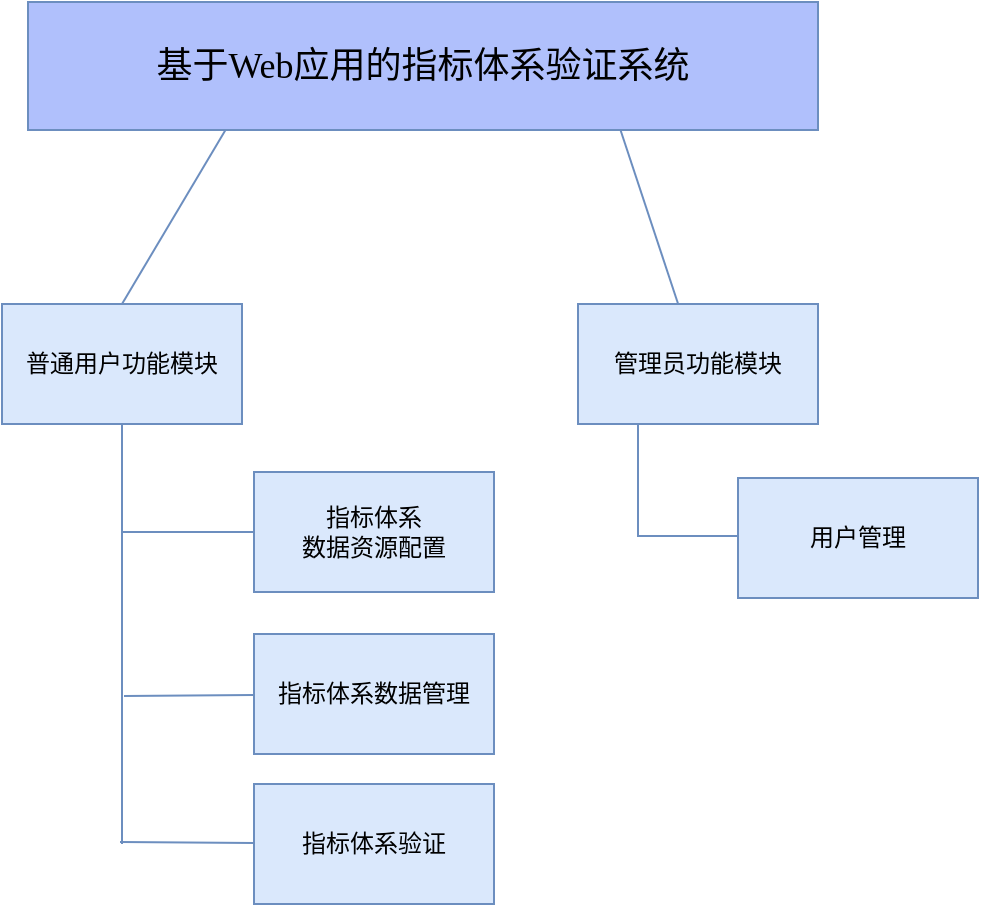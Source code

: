 <mxfile version="21.3.8" type="github" pages="9">
  <diagram name="第 1 页" id="pGJYYXSBSc0tr8EckCE0">
    <mxGraphModel dx="1379" dy="788" grid="0" gridSize="10" guides="1" tooltips="1" connect="1" arrows="1" fold="1" page="0" pageScale="1" pageWidth="827" pageHeight="1169" math="0" shadow="0">
      <root>
        <mxCell id="0" />
        <mxCell id="1" parent="0" />
        <mxCell id="H15m7b_n8Zv7TdoYaU8h-1" value="&lt;p style=&quot;font-size: 18px;&quot; class=&quot;MsoNormal&quot;&gt;&lt;font style=&quot;font-size: 18px;&quot; face=&quot;宋体&quot;&gt;基于&lt;/font&gt;&lt;font style=&quot;font-size: 18px;&quot; face=&quot;宋体&quot;&gt;Web应用的指标体系验证系统&lt;/font&gt;&lt;/p&gt;" style="rounded=0;whiteSpace=wrap;html=1;fillColor=#B0C0FC;strokeColor=#6c8ebf;" parent="1" vertex="1">
          <mxGeometry x="183" y="149" width="395" height="64" as="geometry" />
        </mxCell>
        <mxCell id="H15m7b_n8Zv7TdoYaU8h-2" value="" style="endArrow=none;html=1;rounded=0;entryX=0.25;entryY=1;entryDx=0;entryDy=0;exitX=0.5;exitY=0;exitDx=0;exitDy=0;fillColor=#dae8fc;strokeColor=#6c8ebf;" parent="1" source="H15m7b_n8Zv7TdoYaU8h-3" target="H15m7b_n8Zv7TdoYaU8h-1" edge="1">
          <mxGeometry width="50" height="50" relative="1" as="geometry">
            <mxPoint x="209" y="286" as="sourcePoint" />
            <mxPoint x="438" y="380" as="targetPoint" />
          </mxGeometry>
        </mxCell>
        <mxCell id="H15m7b_n8Zv7TdoYaU8h-3" value="普通用户功能模块" style="rounded=0;whiteSpace=wrap;html=1;fillColor=#dae8fc;strokeColor=#6c8ebf;" parent="1" vertex="1">
          <mxGeometry x="170" y="300" width="120" height="60" as="geometry" />
        </mxCell>
        <mxCell id="H15m7b_n8Zv7TdoYaU8h-5" value="" style="endArrow=none;html=1;rounded=0;exitX=0.75;exitY=1;exitDx=0;exitDy=0;fillColor=#dae8fc;strokeColor=#6c8ebf;" parent="1" source="H15m7b_n8Zv7TdoYaU8h-1" target="H15m7b_n8Zv7TdoYaU8h-6" edge="1">
          <mxGeometry width="50" height="50" relative="1" as="geometry">
            <mxPoint x="388" y="430" as="sourcePoint" />
            <mxPoint x="518" y="311" as="targetPoint" />
          </mxGeometry>
        </mxCell>
        <mxCell id="H15m7b_n8Zv7TdoYaU8h-6" value="管理员功能模块" style="rounded=0;whiteSpace=wrap;html=1;fillColor=#dae8fc;strokeColor=#6c8ebf;" parent="1" vertex="1">
          <mxGeometry x="458" y="300" width="120" height="60" as="geometry" />
        </mxCell>
        <mxCell id="H15m7b_n8Zv7TdoYaU8h-8" value="" style="endArrow=none;html=1;rounded=0;entryX=0.25;entryY=1;entryDx=0;entryDy=0;fillColor=#dae8fc;strokeColor=#6c8ebf;" parent="1" target="H15m7b_n8Zv7TdoYaU8h-6" edge="1">
          <mxGeometry width="50" height="50" relative="1" as="geometry">
            <mxPoint x="539" y="416" as="sourcePoint" />
            <mxPoint x="438" y="358" as="targetPoint" />
            <Array as="points">
              <mxPoint x="488" y="416" />
            </Array>
          </mxGeometry>
        </mxCell>
        <mxCell id="H15m7b_n8Zv7TdoYaU8h-9" value="用户管理" style="rounded=0;whiteSpace=wrap;html=1;fillColor=#dae8fc;strokeColor=#6c8ebf;" parent="1" vertex="1">
          <mxGeometry x="538" y="387" width="120" height="60" as="geometry" />
        </mxCell>
        <mxCell id="H15m7b_n8Zv7TdoYaU8h-11" value="" style="endArrow=none;html=1;rounded=0;entryX=0.5;entryY=1;entryDx=0;entryDy=0;fillColor=#dae8fc;strokeColor=#6c8ebf;" parent="1" target="H15m7b_n8Zv7TdoYaU8h-3" edge="1">
          <mxGeometry width="50" height="50" relative="1" as="geometry">
            <mxPoint x="230" y="570" as="sourcePoint" />
            <mxPoint x="438" y="358" as="targetPoint" />
          </mxGeometry>
        </mxCell>
        <mxCell id="H15m7b_n8Zv7TdoYaU8h-12" value="" style="endArrow=none;html=1;rounded=0;fillColor=#dae8fc;strokeColor=#6c8ebf;" parent="1" target="H15m7b_n8Zv7TdoYaU8h-13" edge="1">
          <mxGeometry width="50" height="50" relative="1" as="geometry">
            <mxPoint x="230" y="414" as="sourcePoint" />
            <mxPoint x="280" y="408" as="targetPoint" />
          </mxGeometry>
        </mxCell>
        <mxCell id="H15m7b_n8Zv7TdoYaU8h-13" value="指标体系&lt;br&gt;数据资源配置" style="rounded=0;whiteSpace=wrap;html=1;fillColor=#dae8fc;strokeColor=#6c8ebf;" parent="1" vertex="1">
          <mxGeometry x="296" y="384.0" width="120" height="60" as="geometry" />
        </mxCell>
        <mxCell id="H15m7b_n8Zv7TdoYaU8h-14" value="" style="endArrow=none;html=1;rounded=0;fillColor=#dae8fc;strokeColor=#6c8ebf;" parent="1" target="H15m7b_n8Zv7TdoYaU8h-15" edge="1">
          <mxGeometry width="50" height="50" relative="1" as="geometry">
            <mxPoint x="231" y="496" as="sourcePoint" />
            <mxPoint x="291" y="496" as="targetPoint" />
          </mxGeometry>
        </mxCell>
        <mxCell id="H15m7b_n8Zv7TdoYaU8h-15" value="指标体系数据管理" style="rounded=0;whiteSpace=wrap;html=1;fillColor=#dae8fc;strokeColor=#6c8ebf;" parent="1" vertex="1">
          <mxGeometry x="296" y="465" width="120" height="60" as="geometry" />
        </mxCell>
        <mxCell id="H15m7b_n8Zv7TdoYaU8h-16" value="" style="endArrow=none;html=1;rounded=0;fillColor=#dae8fc;strokeColor=#6c8ebf;" parent="1" target="H15m7b_n8Zv7TdoYaU8h-17" edge="1">
          <mxGeometry width="50" height="50" relative="1" as="geometry">
            <mxPoint x="229" y="569" as="sourcePoint" />
            <mxPoint x="291" y="569" as="targetPoint" />
          </mxGeometry>
        </mxCell>
        <mxCell id="H15m7b_n8Zv7TdoYaU8h-17" value="指标体系验证" style="rounded=0;whiteSpace=wrap;html=1;fillColor=#dae8fc;strokeColor=#6c8ebf;" parent="1" vertex="1">
          <mxGeometry x="296" y="540" width="120" height="60" as="geometry" />
        </mxCell>
      </root>
    </mxGraphModel>
  </diagram>
  <diagram id="1YEjDbLJHZsy8328JLum" name="第 2 页">
    <mxGraphModel dx="1319" dy="525" grid="0" gridSize="10" guides="1" tooltips="1" connect="1" arrows="1" fold="1" page="0" pageScale="1" pageWidth="827" pageHeight="1169" math="0" shadow="0">
      <root>
        <mxCell id="0" />
        <mxCell id="1" parent="0" />
        <mxCell id="cVawBFhttwNV1f3hfmBg-1" value="普通用户" style="shape=umlActor;verticalLabelPosition=bottom;verticalAlign=top;html=1;outlineConnect=0;" parent="1" vertex="1">
          <mxGeometry x="143" y="265" width="30" height="60" as="geometry" />
        </mxCell>
        <mxCell id="cVawBFhttwNV1f3hfmBg-2" value="登录" style="ellipse;whiteSpace=wrap;html=1;" parent="1" vertex="1">
          <mxGeometry x="262" y="143" width="98" height="60" as="geometry" />
        </mxCell>
        <mxCell id="cVawBFhttwNV1f3hfmBg-3" value="注册" style="ellipse;whiteSpace=wrap;html=1;" parent="1" vertex="1">
          <mxGeometry x="262" y="218" width="98" height="60" as="geometry" />
        </mxCell>
        <mxCell id="cVawBFhttwNV1f3hfmBg-4" value="个人资料" style="ellipse;whiteSpace=wrap;html=1;" parent="1" vertex="1">
          <mxGeometry x="262" y="371" width="98" height="60" as="geometry" />
        </mxCell>
        <mxCell id="cVawBFhttwNV1f3hfmBg-5" value="忘记密码" style="ellipse;whiteSpace=wrap;html=1;" parent="1" vertex="1">
          <mxGeometry x="262" y="293" width="98" height="60" as="geometry" />
        </mxCell>
        <mxCell id="cVawBFhttwNV1f3hfmBg-6" value="密码修改" style="ellipse;whiteSpace=wrap;html=1;" parent="1" vertex="1">
          <mxGeometry x="262" y="443" width="98" height="60" as="geometry" />
        </mxCell>
        <mxCell id="cVawBFhttwNV1f3hfmBg-7" value="" style="endArrow=classic;html=1;rounded=0;entryX=0.006;entryY=0.621;entryDx=0;entryDy=0;entryPerimeter=0;" parent="1" target="cVawBFhttwNV1f3hfmBg-2" edge="1">
          <mxGeometry width="50" height="50" relative="1" as="geometry">
            <mxPoint x="181" y="268" as="sourcePoint" />
            <mxPoint x="231" y="218" as="targetPoint" />
          </mxGeometry>
        </mxCell>
        <mxCell id="cVawBFhttwNV1f3hfmBg-8" value="" style="endArrow=classic;html=1;rounded=0;entryX=0;entryY=0.5;entryDx=0;entryDy=0;" parent="1" target="cVawBFhttwNV1f3hfmBg-3" edge="1">
          <mxGeometry width="50" height="50" relative="1" as="geometry">
            <mxPoint x="184" y="285" as="sourcePoint" />
            <mxPoint x="249" y="282" as="targetPoint" />
          </mxGeometry>
        </mxCell>
        <mxCell id="cVawBFhttwNV1f3hfmBg-9" value="" style="endArrow=classic;html=1;rounded=0;entryX=0;entryY=0.5;entryDx=0;entryDy=0;" parent="1" target="cVawBFhttwNV1f3hfmBg-5" edge="1">
          <mxGeometry width="50" height="50" relative="1" as="geometry">
            <mxPoint x="186" y="300" as="sourcePoint" />
            <mxPoint x="262" y="290" as="targetPoint" />
          </mxGeometry>
        </mxCell>
        <mxCell id="cVawBFhttwNV1f3hfmBg-10" value="" style="endArrow=classic;html=1;rounded=0;entryX=-0.023;entryY=0.583;entryDx=0;entryDy=0;entryPerimeter=0;" parent="1" target="cVawBFhttwNV1f3hfmBg-4" edge="1">
          <mxGeometry width="50" height="50" relative="1" as="geometry">
            <mxPoint x="185" y="319" as="sourcePoint" />
            <mxPoint x="302" y="300" as="targetPoint" />
          </mxGeometry>
        </mxCell>
        <mxCell id="cVawBFhttwNV1f3hfmBg-11" value="" style="endArrow=classic;html=1;rounded=0;entryX=0;entryY=0.5;entryDx=0;entryDy=0;" parent="1" target="cVawBFhttwNV1f3hfmBg-6" edge="1">
          <mxGeometry width="50" height="50" relative="1" as="geometry">
            <mxPoint x="184" y="336" as="sourcePoint" />
            <mxPoint x="302" y="300" as="targetPoint" />
          </mxGeometry>
        </mxCell>
        <mxCell id="cVawBFhttwNV1f3hfmBg-13" value="管理员" style="shape=umlActor;verticalLabelPosition=bottom;verticalAlign=top;html=1;outlineConnect=0;" parent="1" vertex="1">
          <mxGeometry x="458" y="241" width="30" height="60" as="geometry" />
        </mxCell>
        <mxCell id="cVawBFhttwNV1f3hfmBg-14" value="" style="endArrow=classic;html=1;rounded=0;entryX=1;entryY=0.5;entryDx=0;entryDy=0;" parent="1" target="cVawBFhttwNV1f3hfmBg-2" edge="1">
          <mxGeometry width="50" height="50" relative="1" as="geometry">
            <mxPoint x="454" y="274" as="sourcePoint" />
            <mxPoint x="416" y="250" as="targetPoint" />
          </mxGeometry>
        </mxCell>
        <mxCell id="oA23x8hATgWwpeyEjfSt-1" value="普通用户" style="shape=umlActor;verticalLabelPosition=bottom;verticalAlign=top;html=1;outlineConnect=0;" parent="1" vertex="1">
          <mxGeometry x="-369" y="242" width="30" height="60" as="geometry" />
        </mxCell>
        <mxCell id="oA23x8hATgWwpeyEjfSt-2" value="场景选择" style="ellipse;whiteSpace=wrap;html=1;" parent="1" vertex="1">
          <mxGeometry x="-239" y="140" width="98" height="60" as="geometry" />
        </mxCell>
        <mxCell id="oA23x8hATgWwpeyEjfSt-3" value="验证方法选择" style="ellipse;whiteSpace=wrap;html=1;" parent="1" vertex="1">
          <mxGeometry x="-239" y="216" width="98" height="60" as="geometry" />
        </mxCell>
        <mxCell id="oA23x8hATgWwpeyEjfSt-4" value="数据配置选择" style="ellipse;whiteSpace=wrap;html=1;" parent="1" vertex="1">
          <mxGeometry x="-239" y="293" width="98" height="60" as="geometry" />
        </mxCell>
        <mxCell id="oA23x8hATgWwpeyEjfSt-6" value="验证模块" style="ellipse;whiteSpace=wrap;html=1;" parent="1" vertex="1">
          <mxGeometry x="-239" y="373" width="98" height="60" as="geometry" />
        </mxCell>
        <mxCell id="oA23x8hATgWwpeyEjfSt-7" value="" style="endArrow=classic;html=1;rounded=0;entryX=0.006;entryY=0.621;entryDx=0;entryDy=0;entryPerimeter=0;" parent="1" target="oA23x8hATgWwpeyEjfSt-2" edge="1">
          <mxGeometry width="50" height="50" relative="1" as="geometry">
            <mxPoint x="-331" y="245" as="sourcePoint" />
            <mxPoint x="-281" y="195" as="targetPoint" />
          </mxGeometry>
        </mxCell>
        <mxCell id="oA23x8hATgWwpeyEjfSt-8" value="" style="endArrow=classic;html=1;rounded=0;entryX=0;entryY=0.5;entryDx=0;entryDy=0;" parent="1" target="oA23x8hATgWwpeyEjfSt-3" edge="1">
          <mxGeometry width="50" height="50" relative="1" as="geometry">
            <mxPoint x="-328" y="262" as="sourcePoint" />
            <mxPoint x="-263" y="259" as="targetPoint" />
          </mxGeometry>
        </mxCell>
        <mxCell id="oA23x8hATgWwpeyEjfSt-10" value="" style="endArrow=classic;html=1;rounded=0;entryX=-0.023;entryY=0.583;entryDx=0;entryDy=0;entryPerimeter=0;" parent="1" target="oA23x8hATgWwpeyEjfSt-4" edge="1">
          <mxGeometry width="50" height="50" relative="1" as="geometry">
            <mxPoint x="-327" y="296" as="sourcePoint" />
            <mxPoint x="-210" y="277" as="targetPoint" />
          </mxGeometry>
        </mxCell>
        <mxCell id="oA23x8hATgWwpeyEjfSt-11" value="" style="endArrow=classic;html=1;rounded=0;entryX=0;entryY=0.5;entryDx=0;entryDy=0;" parent="1" target="oA23x8hATgWwpeyEjfSt-6" edge="1">
          <mxGeometry width="50" height="50" relative="1" as="geometry">
            <mxPoint x="-328" y="313" as="sourcePoint" />
            <mxPoint x="-210" y="277" as="targetPoint" />
          </mxGeometry>
        </mxCell>
        <mxCell id="qeU1rYpG3OLfEH2_CSd0-1" value="" style="endArrow=classic;html=1;rounded=0;" edge="1" parent="1">
          <mxGeometry width="50" height="50" relative="1" as="geometry">
            <mxPoint x="455" y="269" as="sourcePoint" />
            <mxPoint x="361" y="99" as="targetPoint" />
          </mxGeometry>
        </mxCell>
        <mxCell id="qeU1rYpG3OLfEH2_CSd0-2" value="用户管理" style="ellipse;whiteSpace=wrap;html=1;" vertex="1" parent="1">
          <mxGeometry x="262" y="68" width="98" height="60" as="geometry" />
        </mxCell>
      </root>
    </mxGraphModel>
  </diagram>
  <diagram id="tgNGxusvnuyeDDVKZVTV" name="第 3 页">
    <mxGraphModel dx="387" dy="50" grid="0" gridSize="10" guides="1" tooltips="1" connect="1" arrows="1" fold="1" page="0" pageScale="1" pageWidth="827" pageHeight="1169" math="0" shadow="0">
      <root>
        <mxCell id="0" />
        <mxCell id="1" parent="0" />
        <mxCell id="RH895LwVyKWykk_SgA_6-1" value="&lt;font style=&quot;font-size: 14px;&quot;&gt;账号&lt;/font&gt;" style="text;html=1;align=center;verticalAlign=middle;resizable=0;points=[];autosize=1;strokeColor=none;fillColor=none;" vertex="1" parent="1">
          <mxGeometry x="721" y="521" width="46" height="29" as="geometry" />
        </mxCell>
        <mxCell id="RH895LwVyKWykk_SgA_6-2" value="：&lt;u&gt;&amp;nbsp; &amp;nbsp; &amp;nbsp; &amp;nbsp; &amp;nbsp; &amp;nbsp; &amp;nbsp; &amp;nbsp; &amp;nbsp; &amp;nbsp;&lt;/u&gt;" style="text;html=1;align=center;verticalAlign=middle;resizable=0;points=[];autosize=1;strokeColor=none;fillColor=none;" vertex="1" parent="1">
          <mxGeometry x="755" y="524" width="93" height="26" as="geometry" />
        </mxCell>
        <mxCell id="RH895LwVyKWykk_SgA_6-3" value="&lt;font style=&quot;font-size: 14px;&quot;&gt;密码&lt;/font&gt;" style="text;html=1;align=center;verticalAlign=middle;resizable=0;points=[];autosize=1;strokeColor=none;fillColor=none;" vertex="1" parent="1">
          <mxGeometry x="721" y="550" width="46" height="29" as="geometry" />
        </mxCell>
        <mxCell id="RH895LwVyKWykk_SgA_6-5" value="：&lt;u&gt;&amp;nbsp; &amp;nbsp; &amp;nbsp; &amp;nbsp; &amp;nbsp; &amp;nbsp; &amp;nbsp; &amp;nbsp; &amp;nbsp; &amp;nbsp;&lt;/u&gt;" style="text;html=1;align=center;verticalAlign=middle;resizable=0;points=[];autosize=1;strokeColor=none;fillColor=none;" vertex="1" parent="1">
          <mxGeometry x="755" y="553" width="93" height="26" as="geometry" />
        </mxCell>
        <mxCell id="RH895LwVyKWykk_SgA_6-6" value="登录" style="rounded=0;whiteSpace=wrap;html=1;" vertex="1" parent="1">
          <mxGeometry x="732" y="590" width="38" height="14" as="geometry" />
        </mxCell>
        <mxCell id="RH895LwVyKWykk_SgA_6-8" value="注册" style="rounded=0;whiteSpace=wrap;html=1;" vertex="1" parent="1">
          <mxGeometry x="804" y="590" width="38" height="14" as="geometry" />
        </mxCell>
        <mxCell id="RH895LwVyKWykk_SgA_6-9" value="&lt;font style=&quot;font-size: 14px;&quot;&gt;用户名&lt;/font&gt;" style="text;html=1;align=center;verticalAlign=middle;resizable=0;points=[];autosize=1;strokeColor=none;fillColor=none;" vertex="1" parent="1">
          <mxGeometry x="1018" y="604" width="60" height="29" as="geometry" />
        </mxCell>
        <mxCell id="RH895LwVyKWykk_SgA_6-10" value="：&lt;u&gt;&amp;nbsp; &amp;nbsp; &amp;nbsp; &amp;nbsp; &amp;nbsp; &amp;nbsp; &amp;nbsp; &amp;nbsp; &amp;nbsp; &amp;nbsp;&lt;/u&gt;" style="text;html=1;align=center;verticalAlign=middle;resizable=0;points=[];autosize=1;strokeColor=none;fillColor=none;" vertex="1" parent="1">
          <mxGeometry x="1059" y="607" width="93" height="26" as="geometry" />
        </mxCell>
        <mxCell id="RH895LwVyKWykk_SgA_6-11" value="&lt;font style=&quot;font-size: 14px;&quot;&gt;密码&lt;/font&gt;" style="text;html=1;align=center;verticalAlign=middle;resizable=0;points=[];autosize=1;strokeColor=none;fillColor=none;" vertex="1" parent="1">
          <mxGeometry x="1025" y="633" width="46" height="29" as="geometry" />
        </mxCell>
        <mxCell id="RH895LwVyKWykk_SgA_6-12" value="：&lt;u&gt;&amp;nbsp; &amp;nbsp; &amp;nbsp; &amp;nbsp; &amp;nbsp; &amp;nbsp; &amp;nbsp; &amp;nbsp; &amp;nbsp; &amp;nbsp;&lt;/u&gt;" style="text;html=1;align=center;verticalAlign=middle;resizable=0;points=[];autosize=1;strokeColor=none;fillColor=none;" vertex="1" parent="1">
          <mxGeometry x="1059" y="636" width="93" height="26" as="geometry" />
        </mxCell>
        <mxCell id="RH895LwVyKWykk_SgA_6-13" value="&lt;font style=&quot;font-size: 14px;&quot;&gt;确认密码&lt;/font&gt;" style="text;html=1;align=center;verticalAlign=middle;resizable=0;points=[];autosize=1;strokeColor=none;fillColor=none;" vertex="1" parent="1">
          <mxGeometry x="1001" y="662" width="74" height="29" as="geometry" />
        </mxCell>
        <mxCell id="RH895LwVyKWykk_SgA_6-14" value="：&lt;u&gt;&amp;nbsp; &amp;nbsp; &amp;nbsp; &amp;nbsp; &amp;nbsp; &amp;nbsp; &amp;nbsp; &amp;nbsp; &amp;nbsp; &amp;nbsp;&lt;/u&gt;" style="text;html=1;align=center;verticalAlign=middle;resizable=0;points=[];autosize=1;strokeColor=none;fillColor=none;" vertex="1" parent="1">
          <mxGeometry x="1059" y="665" width="93" height="26" as="geometry" />
        </mxCell>
        <mxCell id="RH895LwVyKWykk_SgA_6-15" value="&lt;font style=&quot;font-size: 14px;&quot;&gt;电子邮箱&lt;/font&gt;" style="text;html=1;align=center;verticalAlign=middle;resizable=0;points=[];autosize=1;strokeColor=none;fillColor=none;" vertex="1" parent="1">
          <mxGeometry x="1001" y="689" width="74" height="29" as="geometry" />
        </mxCell>
        <mxCell id="RH895LwVyKWykk_SgA_6-16" value="：&lt;u&gt;&amp;nbsp; &amp;nbsp; &amp;nbsp; &amp;nbsp; &amp;nbsp; &amp;nbsp; &amp;nbsp; &amp;nbsp; &amp;nbsp; &amp;nbsp;&lt;/u&gt;" style="text;html=1;align=center;verticalAlign=middle;resizable=0;points=[];autosize=1;strokeColor=none;fillColor=none;" vertex="1" parent="1">
          <mxGeometry x="1059" y="692" width="93" height="26" as="geometry" />
        </mxCell>
        <mxCell id="RH895LwVyKWykk_SgA_6-17" value="&lt;font style=&quot;font-size: 14px;&quot;&gt;提示答案&lt;/font&gt;" style="text;html=1;align=center;verticalAlign=middle;resizable=0;points=[];autosize=1;strokeColor=none;fillColor=none;" vertex="1" parent="1">
          <mxGeometry x="1001" y="747.5" width="74" height="29" as="geometry" />
        </mxCell>
        <mxCell id="RH895LwVyKWykk_SgA_6-18" value="：&lt;u&gt;&amp;nbsp; &amp;nbsp; &amp;nbsp; &amp;nbsp; &amp;nbsp; &amp;nbsp; &amp;nbsp; &amp;nbsp; &amp;nbsp; &amp;nbsp;&lt;/u&gt;" style="text;html=1;align=center;verticalAlign=middle;resizable=0;points=[];autosize=1;strokeColor=none;fillColor=none;" vertex="1" parent="1">
          <mxGeometry x="1059" y="749" width="93" height="26" as="geometry" />
        </mxCell>
        <mxCell id="RH895LwVyKWykk_SgA_6-19" value="&lt;font style=&quot;font-size: 14px;&quot;&gt;提示问题&lt;/font&gt;" style="text;html=1;align=center;verticalAlign=middle;resizable=0;points=[];autosize=1;strokeColor=none;fillColor=none;" vertex="1" parent="1">
          <mxGeometry x="1001" y="718" width="74" height="29" as="geometry" />
        </mxCell>
        <mxCell id="RH895LwVyKWykk_SgA_6-20" value="：&lt;u&gt;&amp;nbsp; &amp;nbsp; &amp;nbsp; &amp;nbsp; &amp;nbsp; &amp;nbsp; &amp;nbsp; &amp;nbsp; &amp;nbsp; &amp;nbsp;&lt;/u&gt;" style="text;html=1;align=center;verticalAlign=middle;resizable=0;points=[];autosize=1;strokeColor=none;fillColor=none;" vertex="1" parent="1">
          <mxGeometry x="1059" y="721" width="93" height="26" as="geometry" />
        </mxCell>
        <mxCell id="RH895LwVyKWykk_SgA_6-22" value="立即注册" style="rounded=0;whiteSpace=wrap;html=1;" vertex="1" parent="1">
          <mxGeometry x="1010.5" y="784" width="55" height="16" as="geometry" />
        </mxCell>
        <mxCell id="RH895LwVyKWykk_SgA_6-24" value="返回" style="rounded=0;whiteSpace=wrap;html=1;" vertex="1" parent="1">
          <mxGeometry x="1105" y="784" width="39" height="16" as="geometry" />
        </mxCell>
        <mxCell id="RH895LwVyKWykk_SgA_6-25" value="&lt;font style=&quot;font-size: 14px;&quot;&gt;用户名&lt;/font&gt;" style="text;html=1;align=center;verticalAlign=middle;resizable=0;points=[];autosize=1;strokeColor=none;fillColor=none;" vertex="1" parent="1">
          <mxGeometry x="735" y="749" width="60" height="29" as="geometry" />
        </mxCell>
        <mxCell id="RH895LwVyKWykk_SgA_6-26" value="：&lt;u&gt;&amp;nbsp; &amp;nbsp; &amp;nbsp; &amp;nbsp; &amp;nbsp; &amp;nbsp; &amp;nbsp; &amp;nbsp; &amp;nbsp; &amp;nbsp;&lt;/u&gt;" style="text;html=1;align=center;verticalAlign=middle;resizable=0;points=[];autosize=1;strokeColor=none;fillColor=none;" vertex="1" parent="1">
          <mxGeometry x="776" y="752" width="93" height="26" as="geometry" />
        </mxCell>
        <mxCell id="RH895LwVyKWykk_SgA_6-27" value="&lt;font style=&quot;font-size: 14px;&quot;&gt;密码提示答案&lt;/font&gt;" style="text;html=1;align=center;verticalAlign=middle;resizable=0;points=[];autosize=1;strokeColor=none;fillColor=none;" vertex="1" parent="1">
          <mxGeometry x="693" y="777.5" width="102" height="29" as="geometry" />
        </mxCell>
        <mxCell id="RH895LwVyKWykk_SgA_6-28" value="：&lt;u&gt;&amp;nbsp; &amp;nbsp; &amp;nbsp; &amp;nbsp; &amp;nbsp; &amp;nbsp; &amp;nbsp; &amp;nbsp; &amp;nbsp; &amp;nbsp;&lt;/u&gt;" style="text;html=1;align=center;verticalAlign=middle;resizable=0;points=[];autosize=1;strokeColor=none;fillColor=none;" vertex="1" parent="1">
          <mxGeometry x="776" y="781" width="93" height="26" as="geometry" />
        </mxCell>
        <mxCell id="RH895LwVyKWykk_SgA_6-29" value="&lt;font style=&quot;font-size: 14px;&quot;&gt;新密码&lt;/font&gt;" style="text;html=1;align=center;verticalAlign=middle;resizable=0;points=[];autosize=1;strokeColor=none;fillColor=none;" vertex="1" parent="1">
          <mxGeometry x="727.5" y="807" width="60" height="29" as="geometry" />
        </mxCell>
        <mxCell id="RH895LwVyKWykk_SgA_6-30" value="：&lt;u&gt;&amp;nbsp; &amp;nbsp; &amp;nbsp; &amp;nbsp; &amp;nbsp; &amp;nbsp; &amp;nbsp; &amp;nbsp; &amp;nbsp; &amp;nbsp;&lt;/u&gt;" style="text;html=1;align=center;verticalAlign=middle;resizable=0;points=[];autosize=1;strokeColor=none;fillColor=none;" vertex="1" parent="1">
          <mxGeometry x="776" y="810" width="93" height="26" as="geometry" />
        </mxCell>
        <mxCell id="RH895LwVyKWykk_SgA_6-37" value="确认修改" style="rounded=0;whiteSpace=wrap;html=1;" vertex="1" parent="1">
          <mxGeometry x="732" y="872" width="55" height="16" as="geometry" />
        </mxCell>
        <mxCell id="RH895LwVyKWykk_SgA_6-38" value="返回" style="rounded=0;whiteSpace=wrap;html=1;" vertex="1" parent="1">
          <mxGeometry x="826.5" y="872" width="39" height="16" as="geometry" />
        </mxCell>
        <mxCell id="RH895LwVyKWykk_SgA_6-39" value="&lt;font style=&quot;font-size: 14px;&quot;&gt;确认新密码&lt;/font&gt;" style="text;html=1;align=center;verticalAlign=middle;resizable=0;points=[];autosize=1;strokeColor=none;fillColor=none;" vertex="1" parent="1">
          <mxGeometry x="705" y="836" width="88" height="29" as="geometry" />
        </mxCell>
        <mxCell id="RH895LwVyKWykk_SgA_6-40" value="：&lt;u&gt;&amp;nbsp; &amp;nbsp; &amp;nbsp; &amp;nbsp; &amp;nbsp; &amp;nbsp; &amp;nbsp; &amp;nbsp; &amp;nbsp; &amp;nbsp;&lt;/u&gt;" style="text;html=1;align=center;verticalAlign=middle;resizable=0;points=[];autosize=1;strokeColor=none;fillColor=none;" vertex="1" parent="1">
          <mxGeometry x="778.5" y="839" width="93" height="26" as="geometry" />
        </mxCell>
        <mxCell id="RH895LwVyKWykk_SgA_6-41" value="忘记密码" style="rounded=0;whiteSpace=wrap;html=1;" vertex="1" parent="1">
          <mxGeometry x="761" y="619" width="51" height="14" as="geometry" />
        </mxCell>
        <mxCell id="RH895LwVyKWykk_SgA_6-42" value="姓名&#xa;2）&amp;nbsp;&amp;nbsp; 性别&#xa;3）&amp;nbsp;&amp;nbsp; 年龄&#xa;4）&amp;nbsp;&amp;nbsp; 手机号码&#xa;5）&amp;nbsp;&amp;nbsp; 邮箱" style="text;whiteSpace=wrap;html=1;" vertex="1" parent="1">
          <mxGeometry x="1040" y="883.857" width="105" height="94" as="geometry" />
        </mxCell>
        <mxCell id="RH895LwVyKWykk_SgA_6-43" value="&lt;font style=&quot;font-size: 14px;&quot;&gt;姓名&lt;/font&gt;" style="text;html=1;align=center;verticalAlign=middle;resizable=0;points=[];autosize=1;strokeColor=none;fillColor=none;" vertex="1" parent="1">
          <mxGeometry x="839" y="1143" width="46" height="29" as="geometry" />
        </mxCell>
        <mxCell id="RH895LwVyKWykk_SgA_6-44" value="：&lt;u&gt;&amp;nbsp; &amp;nbsp; &amp;nbsp; &amp;nbsp; &amp;nbsp; &amp;nbsp; &amp;nbsp; &amp;nbsp; &amp;nbsp; &amp;nbsp;&lt;/u&gt;" style="text;html=1;align=center;verticalAlign=middle;resizable=0;points=[];autosize=1;strokeColor=none;fillColor=none;" vertex="1" parent="1">
          <mxGeometry x="873" y="1146" width="93" height="26" as="geometry" />
        </mxCell>
        <mxCell id="RH895LwVyKWykk_SgA_6-45" value="&lt;font style=&quot;font-size: 14px;&quot;&gt;性别&lt;/font&gt;" style="text;html=1;align=center;verticalAlign=middle;resizable=0;points=[];autosize=1;strokeColor=none;fillColor=none;" vertex="1" parent="1">
          <mxGeometry x="839" y="1172" width="46" height="29" as="geometry" />
        </mxCell>
        <mxCell id="RH895LwVyKWykk_SgA_6-46" value="：&lt;u&gt;&amp;nbsp; &amp;nbsp; &amp;nbsp; &amp;nbsp; &amp;nbsp; &amp;nbsp; &amp;nbsp; &amp;nbsp; &amp;nbsp; &amp;nbsp;&lt;/u&gt;" style="text;html=1;align=center;verticalAlign=middle;resizable=0;points=[];autosize=1;strokeColor=none;fillColor=none;" vertex="1" parent="1">
          <mxGeometry x="873" y="1175" width="93" height="26" as="geometry" />
        </mxCell>
        <mxCell id="RH895LwVyKWykk_SgA_6-47" value="&lt;font style=&quot;font-size: 14px;&quot;&gt;手机号码&lt;/font&gt;" style="text;html=1;align=center;verticalAlign=middle;resizable=0;points=[];autosize=1;strokeColor=none;fillColor=none;" vertex="1" parent="1">
          <mxGeometry x="815" y="1201" width="74" height="29" as="geometry" />
        </mxCell>
        <mxCell id="RH895LwVyKWykk_SgA_6-48" value="：&lt;u&gt;&amp;nbsp; &amp;nbsp; &amp;nbsp; &amp;nbsp; &amp;nbsp; &amp;nbsp; &amp;nbsp; &amp;nbsp; &amp;nbsp; &amp;nbsp;&lt;/u&gt;" style="text;html=1;align=center;verticalAlign=middle;resizable=0;points=[];autosize=1;strokeColor=none;fillColor=none;" vertex="1" parent="1">
          <mxGeometry x="873" y="1204" width="93" height="26" as="geometry" />
        </mxCell>
        <mxCell id="RH895LwVyKWykk_SgA_6-49" value="确认修改" style="rounded=0;whiteSpace=wrap;html=1;" vertex="1" parent="1">
          <mxGeometry x="826.5" y="1287" width="55" height="16" as="geometry" />
        </mxCell>
        <mxCell id="RH895LwVyKWykk_SgA_6-50" value="返回" style="rounded=0;whiteSpace=wrap;html=1;" vertex="1" parent="1">
          <mxGeometry x="925" y="1287" width="39" height="16" as="geometry" />
        </mxCell>
        <mxCell id="RH895LwVyKWykk_SgA_6-51" value="&lt;font style=&quot;font-size: 14px;&quot;&gt;年龄&lt;/font&gt;" style="text;html=1;align=center;verticalAlign=middle;resizable=0;points=[];autosize=1;strokeColor=none;fillColor=none;" vertex="1" parent="1">
          <mxGeometry x="831.5" y="1230" width="46" height="29" as="geometry" />
        </mxCell>
        <mxCell id="RH895LwVyKWykk_SgA_6-52" value="：&lt;u&gt;&amp;nbsp; &amp;nbsp; &amp;nbsp; &amp;nbsp; &amp;nbsp; &amp;nbsp; &amp;nbsp; &amp;nbsp; &amp;nbsp; &amp;nbsp;&lt;/u&gt;" style="text;html=1;align=center;verticalAlign=middle;resizable=0;points=[];autosize=1;strokeColor=none;fillColor=none;" vertex="1" parent="1">
          <mxGeometry x="875.5" y="1233" width="93" height="26" as="geometry" />
        </mxCell>
        <mxCell id="RH895LwVyKWykk_SgA_6-53" value="&lt;b&gt;个人信息修改页面&lt;/b&gt;" style="text;html=1;align=center;verticalAlign=middle;resizable=0;points=[];autosize=1;strokeColor=none;fillColor=none;" vertex="1" parent="1">
          <mxGeometry x="839" y="1105" width="114" height="26" as="geometry" />
        </mxCell>
        <mxCell id="RH895LwVyKWykk_SgA_6-54" value="&lt;font style=&quot;font-size: 14px;&quot;&gt;邮箱&lt;/font&gt;" style="text;html=1;align=center;verticalAlign=middle;resizable=0;points=[];autosize=1;strokeColor=none;fillColor=none;" vertex="1" parent="1">
          <mxGeometry x="831.5" y="1255" width="46" height="29" as="geometry" />
        </mxCell>
        <mxCell id="RH895LwVyKWykk_SgA_6-55" value="：&lt;u&gt;&amp;nbsp; &amp;nbsp; &amp;nbsp; &amp;nbsp; &amp;nbsp; &amp;nbsp; &amp;nbsp; &amp;nbsp; &amp;nbsp; &amp;nbsp;&lt;/u&gt;" style="text;html=1;align=center;verticalAlign=middle;resizable=0;points=[];autosize=1;strokeColor=none;fillColor=none;" vertex="1" parent="1">
          <mxGeometry x="875.5" y="1258" width="93" height="26" as="geometry" />
        </mxCell>
        <mxCell id="RH895LwVyKWykk_SgA_6-56" value="&lt;font style=&quot;font-size: 14px;&quot;&gt;原密码&lt;/font&gt;" style="text;html=1;align=center;verticalAlign=middle;resizable=0;points=[];autosize=1;strokeColor=none;fillColor=none;" vertex="1" parent="1">
          <mxGeometry x="1094.5" y="1140" width="60" height="29" as="geometry" />
        </mxCell>
        <mxCell id="RH895LwVyKWykk_SgA_6-57" value="：&lt;u&gt;&amp;nbsp; &amp;nbsp; &amp;nbsp; &amp;nbsp; &amp;nbsp; &amp;nbsp; &amp;nbsp; &amp;nbsp; &amp;nbsp; &amp;nbsp;&lt;/u&gt;" style="text;html=1;align=center;verticalAlign=middle;resizable=0;points=[];autosize=1;strokeColor=none;fillColor=none;" vertex="1" parent="1">
          <mxGeometry x="1141" y="1143" width="93" height="26" as="geometry" />
        </mxCell>
        <mxCell id="RH895LwVyKWykk_SgA_6-58" value="&lt;font style=&quot;font-size: 14px;&quot;&gt;新密码&lt;/font&gt;" style="text;html=1;align=center;verticalAlign=middle;resizable=0;points=[];autosize=1;strokeColor=none;fillColor=none;" vertex="1" parent="1">
          <mxGeometry x="1094.5" y="1169" width="60" height="29" as="geometry" />
        </mxCell>
        <mxCell id="RH895LwVyKWykk_SgA_6-59" value="：&lt;u&gt;&amp;nbsp; &amp;nbsp; &amp;nbsp; &amp;nbsp; &amp;nbsp; &amp;nbsp; &amp;nbsp; &amp;nbsp; &amp;nbsp; &amp;nbsp;&lt;/u&gt;" style="text;html=1;align=center;verticalAlign=middle;resizable=0;points=[];autosize=1;strokeColor=none;fillColor=none;" vertex="1" parent="1">
          <mxGeometry x="1141" y="1172" width="93" height="26" as="geometry" />
        </mxCell>
        <mxCell id="RH895LwVyKWykk_SgA_6-60" value="&lt;font style=&quot;font-size: 14px;&quot;&gt;确认密码&lt;/font&gt;" style="text;html=1;align=center;verticalAlign=middle;resizable=0;points=[];autosize=1;strokeColor=none;fillColor=none;" vertex="1" parent="1">
          <mxGeometry x="1083" y="1198" width="74" height="29" as="geometry" />
        </mxCell>
        <mxCell id="RH895LwVyKWykk_SgA_6-61" value="：&lt;u&gt;&amp;nbsp; &amp;nbsp; &amp;nbsp; &amp;nbsp; &amp;nbsp; &amp;nbsp; &amp;nbsp; &amp;nbsp; &amp;nbsp; &amp;nbsp;&lt;/u&gt;" style="text;html=1;align=center;verticalAlign=middle;resizable=0;points=[];autosize=1;strokeColor=none;fillColor=none;" vertex="1" parent="1">
          <mxGeometry x="1141" y="1201" width="93" height="26" as="geometry" />
        </mxCell>
        <mxCell id="RH895LwVyKWykk_SgA_6-62" value="确认修改" style="rounded=0;whiteSpace=wrap;html=1;" vertex="1" parent="1">
          <mxGeometry x="1091" y="1233" width="55" height="16" as="geometry" />
        </mxCell>
        <mxCell id="RH895LwVyKWykk_SgA_6-63" value="返回" style="rounded=0;whiteSpace=wrap;html=1;" vertex="1" parent="1">
          <mxGeometry x="1189.5" y="1233" width="39" height="16" as="geometry" />
        </mxCell>
        <mxCell id="RH895LwVyKWykk_SgA_6-66" value="&lt;b&gt;密码修改页面&lt;/b&gt;" style="text;html=1;align=center;verticalAlign=middle;resizable=0;points=[];autosize=1;strokeColor=none;fillColor=none;" vertex="1" parent="1">
          <mxGeometry x="1119" y="1102" width="90" height="26" as="geometry" />
        </mxCell>
      </root>
    </mxGraphModel>
  </diagram>
  <diagram id="l1NDpm7G5UtRuUtJ9peZ" name="第 4 页">
    <mxGraphModel dx="387" dy="50" grid="0" gridSize="10" guides="1" tooltips="1" connect="1" arrows="1" fold="1" page="0" pageScale="1" pageWidth="827" pageHeight="1169" math="0" shadow="0">
      <root>
        <mxCell id="0" />
        <mxCell id="1" parent="0" />
        <mxCell id="b0VP_WNBne93qH-Nl2wV-1" value="&lt;font style=&quot;font-size: 14px;&quot;&gt;&lt;b&gt;用户管理页面&lt;/b&gt;&lt;/font&gt;" style="text;html=1;align=center;verticalAlign=middle;resizable=0;points=[];autosize=1;strokeColor=none;fillColor=none;" vertex="1" parent="1">
          <mxGeometry x="708" y="501" width="102" height="29" as="geometry" />
        </mxCell>
        <mxCell id="b0VP_WNBne93qH-Nl2wV-2" value="" style="endArrow=none;dashed=1;html=1;dashPattern=1 3;strokeWidth=2;rounded=0;" edge="1" parent="1">
          <mxGeometry width="50" height="50" relative="1" as="geometry">
            <mxPoint x="550" y="560" as="sourcePoint" />
            <mxPoint x="975" y="560" as="targetPoint" />
          </mxGeometry>
        </mxCell>
        <mxCell id="b0VP_WNBne93qH-Nl2wV-3" value="用户名称" style="text;html=1;align=center;verticalAlign=middle;resizable=0;points=[];autosize=1;strokeColor=none;fillColor=none;" vertex="1" parent="1">
          <mxGeometry x="545" y="530" width="70" height="30" as="geometry" />
        </mxCell>
        <mxCell id="b0VP_WNBne93qH-Nl2wV-4" value="姓名" style="text;html=1;align=center;verticalAlign=middle;resizable=0;points=[];autosize=1;strokeColor=none;fillColor=none;" vertex="1" parent="1">
          <mxGeometry x="615" y="530" width="50" height="30" as="geometry" />
        </mxCell>
        <mxCell id="b0VP_WNBne93qH-Nl2wV-5" value="" style="endArrow=none;dashed=1;html=1;dashPattern=1 3;strokeWidth=2;rounded=0;" edge="1" parent="1">
          <mxGeometry width="50" height="50" relative="1" as="geometry">
            <mxPoint x="617" y="740" as="sourcePoint" />
            <mxPoint x="617" y="540" as="targetPoint" />
          </mxGeometry>
        </mxCell>
        <mxCell id="b0VP_WNBne93qH-Nl2wV-6" value="手机号" style="text;html=1;align=center;verticalAlign=middle;resizable=0;points=[];autosize=1;strokeColor=none;fillColor=none;" vertex="1" parent="1">
          <mxGeometry x="660" y="530" width="60" height="30" as="geometry" />
        </mxCell>
        <mxCell id="b0VP_WNBne93qH-Nl2wV-7" value="" style="endArrow=none;dashed=1;html=1;dashPattern=1 3;strokeWidth=2;rounded=0;entryX=-0.021;entryY=0.105;entryDx=0;entryDy=0;entryPerimeter=0;" edge="1" parent="1" target="b0VP_WNBne93qH-Nl2wV-6">
          <mxGeometry width="50" height="50" relative="1" as="geometry">
            <mxPoint x="660" y="740" as="sourcePoint" />
            <mxPoint x="680" y="670" as="targetPoint" />
          </mxGeometry>
        </mxCell>
        <mxCell id="b0VP_WNBne93qH-Nl2wV-8" value="" style="endArrow=none;dashed=1;html=1;dashPattern=1 3;strokeWidth=2;rounded=0;entryX=1.007;entryY=0.152;entryDx=0;entryDy=0;entryPerimeter=0;" edge="1" parent="1" target="b0VP_WNBne93qH-Nl2wV-6">
          <mxGeometry width="50" height="50" relative="1" as="geometry">
            <mxPoint x="720" y="740" as="sourcePoint" />
            <mxPoint x="850" y="600" as="targetPoint" />
          </mxGeometry>
        </mxCell>
        <mxCell id="b0VP_WNBne93qH-Nl2wV-9" value="性别" style="text;html=1;align=center;verticalAlign=middle;resizable=0;points=[];autosize=1;strokeColor=none;fillColor=none;" vertex="1" parent="1">
          <mxGeometry x="720" y="530" width="50" height="30" as="geometry" />
        </mxCell>
        <mxCell id="b0VP_WNBne93qH-Nl2wV-10" value="" style="endArrow=none;dashed=1;html=1;dashPattern=1 3;strokeWidth=2;rounded=0;entryX=1.003;entryY=0.076;entryDx=0;entryDy=0;entryPerimeter=0;" edge="1" parent="1" target="b0VP_WNBne93qH-Nl2wV-9">
          <mxGeometry width="50" height="50" relative="1" as="geometry">
            <mxPoint x="770" y="740" as="sourcePoint" />
            <mxPoint x="770" y="540" as="targetPoint" />
          </mxGeometry>
        </mxCell>
        <mxCell id="b0VP_WNBne93qH-Nl2wV-11" value="..." style="text;html=1;align=center;verticalAlign=middle;resizable=0;points=[];autosize=1;strokeColor=none;fillColor=none;" vertex="1" parent="1">
          <mxGeometry x="780" y="530" width="30" height="30" as="geometry" />
        </mxCell>
        <mxCell id="b0VP_WNBne93qH-Nl2wV-12" value="" style="endArrow=none;dashed=1;html=1;dashPattern=1 3;strokeWidth=2;rounded=0;" edge="1" parent="1">
          <mxGeometry width="50" height="50" relative="1" as="geometry">
            <mxPoint x="860" y="740" as="sourcePoint" />
            <mxPoint x="860" y="537" as="targetPoint" />
          </mxGeometry>
        </mxCell>
        <mxCell id="b0VP_WNBne93qH-Nl2wV-13" value="" style="endArrow=none;dashed=1;html=1;dashPattern=1 3;strokeWidth=2;rounded=0;" edge="1" parent="1">
          <mxGeometry width="50" height="50" relative="1" as="geometry">
            <mxPoint x="550" y="590" as="sourcePoint" />
            <mxPoint x="980" y="590" as="targetPoint" />
          </mxGeometry>
        </mxCell>
        <mxCell id="b0VP_WNBne93qH-Nl2wV-14" value="修改" style="rounded=0;whiteSpace=wrap;html=1;" vertex="1" parent="1">
          <mxGeometry x="865" y="564" width="42" height="23" as="geometry" />
        </mxCell>
        <mxCell id="b0VP_WNBne93qH-Nl2wV-16" value="删除" style="rounded=0;whiteSpace=wrap;html=1;" vertex="1" parent="1">
          <mxGeometry x="917" y="564" width="42" height="23" as="geometry" />
        </mxCell>
      </root>
    </mxGraphModel>
  </diagram>
  <diagram id="IzOmdW03YTfvrECzsHEF" name="第 5 页">
    <mxGraphModel dx="977" dy="388" grid="0" gridSize="10" guides="1" tooltips="1" connect="1" arrows="1" fold="1" page="0" pageScale="1" pageWidth="827" pageHeight="1169" math="0" shadow="0">
      <root>
        <mxCell id="0" />
        <mxCell id="1" parent="0" />
        <mxCell id="kuSEy-lFXVMZehU0w445-13" value="&lt;font style=&quot;font-size: 16px;&quot;&gt;&lt;b&gt;上传数据&lt;/b&gt;&lt;/font&gt;" style="rounded=0;whiteSpace=wrap;html=1;" vertex="1" parent="1">
          <mxGeometry x="1200" y="643" width="110" height="37" as="geometry" />
        </mxCell>
        <mxCell id="kuSEy-lFXVMZehU0w445-14" value="" style="endArrow=none;dashed=1;html=1;dashPattern=1 3;strokeWidth=2;rounded=0;" edge="1" parent="1">
          <mxGeometry width="50" height="50" relative="1" as="geometry">
            <mxPoint x="760" y="680" as="sourcePoint" />
            <mxPoint x="1320" y="680" as="targetPoint" />
          </mxGeometry>
        </mxCell>
        <mxCell id="kuSEy-lFXVMZehU0w445-15" value="&lt;font style=&quot;font-size: 16px;&quot;&gt;&lt;b&gt;数据序号&lt;/b&gt;&lt;/font&gt;" style="text;html=1;align=center;verticalAlign=middle;resizable=0;points=[];autosize=1;strokeColor=none;fillColor=none;" vertex="1" parent="1">
          <mxGeometry x="760" y="643" width="90" height="30" as="geometry" />
        </mxCell>
        <mxCell id="kuSEy-lFXVMZehU0w445-16" value="&lt;font style=&quot;font-size: 16px;&quot;&gt;&lt;b&gt;数据类型&lt;/b&gt;&lt;/font&gt;" style="text;html=1;align=center;verticalAlign=middle;resizable=0;points=[];autosize=1;strokeColor=none;fillColor=none;" vertex="1" parent="1">
          <mxGeometry x="880" y="643" width="90" height="30" as="geometry" />
        </mxCell>
        <mxCell id="kuSEy-lFXVMZehU0w445-17" value="" style="endArrow=none;dashed=1;html=1;dashPattern=1 3;strokeWidth=2;rounded=0;" edge="1" parent="1">
          <mxGeometry width="50" height="50" relative="1" as="geometry">
            <mxPoint x="760" y="720" as="sourcePoint" />
            <mxPoint x="1320" y="720" as="targetPoint" />
          </mxGeometry>
        </mxCell>
        <mxCell id="kuSEy-lFXVMZehU0w445-18" value="" style="endArrow=none;dashed=1;html=1;dashPattern=1 3;strokeWidth=2;rounded=0;" edge="1" parent="1">
          <mxGeometry width="50" height="50" relative="1" as="geometry">
            <mxPoint x="870" y="880" as="sourcePoint" />
            <mxPoint x="870" y="680" as="targetPoint" />
          </mxGeometry>
        </mxCell>
        <mxCell id="kuSEy-lFXVMZehU0w445-19" value="" style="endArrow=none;dashed=1;html=1;dashPattern=1 3;strokeWidth=2;rounded=0;entryX=1.056;entryY=1.067;entryDx=0;entryDy=0;entryPerimeter=0;" edge="1" parent="1" target="kuSEy-lFXVMZehU0w445-16">
          <mxGeometry width="50" height="50" relative="1" as="geometry">
            <mxPoint x="975" y="880" as="sourcePoint" />
            <mxPoint x="1040" y="730" as="targetPoint" />
          </mxGeometry>
        </mxCell>
      </root>
    </mxGraphModel>
  </diagram>
  <diagram id="0xVSCdNof7HzJxkwAHc8" name="第 6 页">
    <mxGraphModel dx="579" dy="388" grid="0" gridSize="10" guides="1" tooltips="1" connect="1" arrows="1" fold="1" page="0" pageScale="1" pageWidth="827" pageHeight="1169" math="0" shadow="0">
      <root>
        <mxCell id="0" />
        <mxCell id="1" parent="0" />
        <mxCell id="pE6sRt3jiy4KAWjhKbfE-1" value="&lt;font style=&quot;font-size: 16px;&quot;&gt;&lt;b&gt;验证场景确认：&lt;/b&gt;&lt;/font&gt;" style="text;html=1;align=center;verticalAlign=middle;resizable=0;points=[];autosize=1;strokeColor=none;fillColor=none;" parent="1" vertex="1">
          <mxGeometry x="802" y="589" width="130" height="31" as="geometry" />
        </mxCell>
        <mxCell id="pE6sRt3jiy4KAWjhKbfE-2" value="&lt;font style=&quot;font-size: 16px;&quot;&gt;&lt;b&gt;验证方法确认：&lt;/b&gt;&lt;/font&gt;" style="text;html=1;align=center;verticalAlign=middle;resizable=0;points=[];autosize=1;strokeColor=none;fillColor=none;" parent="1" vertex="1">
          <mxGeometry x="802" y="631" width="130" height="31" as="geometry" />
        </mxCell>
        <mxCell id="pE6sRt3jiy4KAWjhKbfE-3" value="&lt;font style=&quot;font-size: 16px;&quot;&gt;&lt;b&gt;数据信息确认：&lt;/b&gt;&lt;/font&gt;" style="text;html=1;align=center;verticalAlign=middle;resizable=0;points=[];autosize=1;strokeColor=none;fillColor=none;" parent="1" vertex="1">
          <mxGeometry x="802" y="677" width="130" height="31" as="geometry" />
        </mxCell>
        <mxCell id="pE6sRt3jiy4KAWjhKbfE-6" value="&lt;b style=&quot;border-color: var(--border-color); font-size: 16px;&quot;&gt;验证启动&lt;/b&gt;" style="rounded=0;whiteSpace=wrap;html=1;" parent="1" vertex="1">
          <mxGeometry x="849" y="722" width="115" height="34" as="geometry" />
        </mxCell>
        <mxCell id="pE6sRt3jiy4KAWjhKbfE-8" value="&lt;span style=&quot;font-size: 16px;&quot;&gt;&lt;b&gt;...........&lt;/b&gt;&lt;/span&gt;" style="text;html=1;align=center;verticalAlign=middle;resizable=0;points=[];autosize=1;strokeColor=none;fillColor=none;" parent="1" vertex="1">
          <mxGeometry x="939" y="592" width="67" height="31" as="geometry" />
        </mxCell>
        <mxCell id="pE6sRt3jiy4KAWjhKbfE-10" value="&lt;span style=&quot;font-size: 16px;&quot;&gt;&lt;b&gt;...........&lt;/b&gt;&lt;/span&gt;" style="text;html=1;align=center;verticalAlign=middle;resizable=0;points=[];autosize=1;strokeColor=none;fillColor=none;" parent="1" vertex="1">
          <mxGeometry x="939" y="637" width="67" height="31" as="geometry" />
        </mxCell>
        <mxCell id="pE6sRt3jiy4KAWjhKbfE-11" value="&lt;span style=&quot;font-size: 16px;&quot;&gt;&lt;b&gt;...........&lt;/b&gt;&lt;/span&gt;" style="text;html=1;align=center;verticalAlign=middle;resizable=0;points=[];autosize=1;strokeColor=none;fillColor=none;" parent="1" vertex="1">
          <mxGeometry x="939" y="675" width="67" height="31" as="geometry" />
        </mxCell>
      </root>
    </mxGraphModel>
  </diagram>
  <diagram id="5W2C2htW-w5mw6EpUJvi" name="第 7 页">
    <mxGraphModel dx="1549" dy="657" grid="0" gridSize="10" guides="1" tooltips="1" connect="1" arrows="1" fold="1" page="0" pageScale="1" pageWidth="827" pageHeight="1169" math="0" shadow="0">
      <root>
        <mxCell id="0" />
        <mxCell id="1" parent="0" />
        <mxCell id="bzmIXQhxY_nR_xmlSIrJ-3" value="" style="edgeStyle=orthogonalEdgeStyle;rounded=0;orthogonalLoop=1;jettySize=auto;html=1;" edge="1" parent="1" source="bzmIXQhxY_nR_xmlSIrJ-1" target="bzmIXQhxY_nR_xmlSIrJ-2">
          <mxGeometry relative="1" as="geometry" />
        </mxCell>
        <mxCell id="bzmIXQhxY_nR_xmlSIrJ-1" value="选择对应场景" style="rounded=0;whiteSpace=wrap;html=1;" vertex="1" parent="1">
          <mxGeometry x="-46" y="263" width="120" height="60" as="geometry" />
        </mxCell>
        <mxCell id="bzmIXQhxY_nR_xmlSIrJ-5" value="" style="edgeStyle=orthogonalEdgeStyle;rounded=0;orthogonalLoop=1;jettySize=auto;html=1;" edge="1" parent="1" source="bzmIXQhxY_nR_xmlSIrJ-2" target="bzmIXQhxY_nR_xmlSIrJ-4">
          <mxGeometry relative="1" as="geometry" />
        </mxCell>
        <mxCell id="bzmIXQhxY_nR_xmlSIrJ-2" value="导入对应数据" style="rounded=0;whiteSpace=wrap;html=1;" vertex="1" parent="1">
          <mxGeometry x="154" y="263" width="120" height="60" as="geometry" />
        </mxCell>
        <mxCell id="bzmIXQhxY_nR_xmlSIrJ-7" value="" style="edgeStyle=orthogonalEdgeStyle;rounded=0;orthogonalLoop=1;jettySize=auto;html=1;" edge="1" parent="1" source="bzmIXQhxY_nR_xmlSIrJ-4" target="bzmIXQhxY_nR_xmlSIrJ-6">
          <mxGeometry relative="1" as="geometry" />
        </mxCell>
        <mxCell id="bzmIXQhxY_nR_xmlSIrJ-4" value="选择对应的验证方法" style="whiteSpace=wrap;html=1;rounded=0;" vertex="1" parent="1">
          <mxGeometry x="354" y="263" width="120" height="60" as="geometry" />
        </mxCell>
        <mxCell id="bzmIXQhxY_nR_xmlSIrJ-6" value="进行验证" style="whiteSpace=wrap;html=1;rounded=0;" vertex="1" parent="1">
          <mxGeometry x="554" y="263" width="120" height="60" as="geometry" />
        </mxCell>
      </root>
    </mxGraphModel>
  </diagram>
  <diagram id="-J7RbGkWQTi3AZh2tl7o" name="第 8 页">
    <mxGraphModel dx="1351" dy="943" grid="1" gridSize="10" guides="1" tooltips="1" connect="1" arrows="1" fold="1" page="0" pageScale="1" pageWidth="827" pageHeight="1169" math="0" shadow="0">
      <root>
        <mxCell id="0" />
        <mxCell id="1" parent="0" />
        <mxCell id="F4wnhAmWa29XUwJ689Rd-1" value="前端系统" style="rounded=0;whiteSpace=wrap;html=1;" vertex="1" parent="1">
          <mxGeometry y="-30" width="120" height="60" as="geometry" />
        </mxCell>
        <mxCell id="F4wnhAmWa29XUwJ689Rd-2" value="" style="endArrow=none;html=1;rounded=0;entryX=0.5;entryY=1;entryDx=0;entryDy=0;" edge="1" parent="1" target="F4wnhAmWa29XUwJ689Rd-1">
          <mxGeometry width="50" height="50" relative="1" as="geometry">
            <mxPoint x="60" y="70" as="sourcePoint" />
            <mxPoint x="35" y="94" as="targetPoint" />
          </mxGeometry>
        </mxCell>
        <mxCell id="F4wnhAmWa29XUwJ689Rd-3" value="" style="endArrow=none;html=1;rounded=0;" edge="1" parent="1">
          <mxGeometry width="50" height="50" relative="1" as="geometry">
            <mxPoint x="-200" y="70" as="sourcePoint" />
            <mxPoint x="320" y="70" as="targetPoint" />
          </mxGeometry>
        </mxCell>
        <mxCell id="F4wnhAmWa29XUwJ689Rd-4" value="" style="endArrow=classic;html=1;rounded=0;" edge="1" parent="1">
          <mxGeometry width="50" height="50" relative="1" as="geometry">
            <mxPoint x="-200" y="70" as="sourcePoint" />
            <mxPoint x="-200" y="140" as="targetPoint" />
          </mxGeometry>
        </mxCell>
        <mxCell id="F4wnhAmWa29XUwJ689Rd-7" value="" style="edgeStyle=orthogonalEdgeStyle;rounded=0;orthogonalLoop=1;jettySize=auto;html=1;" edge="1" parent="1" source="F4wnhAmWa29XUwJ689Rd-5" target="F4wnhAmWa29XUwJ689Rd-6">
          <mxGeometry relative="1" as="geometry" />
        </mxCell>
        <mxCell id="F4wnhAmWa29XUwJ689Rd-5" value="用户管理模块" style="rounded=0;whiteSpace=wrap;html=1;" vertex="1" parent="1">
          <mxGeometry x="-260" y="140" width="120" height="60" as="geometry" />
        </mxCell>
        <mxCell id="F4wnhAmWa29XUwJ689Rd-6" value="用户信息管理" style="rounded=0;whiteSpace=wrap;html=1;" vertex="1" parent="1">
          <mxGeometry x="-260" y="280" width="120" height="60" as="geometry" />
        </mxCell>
        <mxCell id="F4wnhAmWa29XUwJ689Rd-8" value="" style="endArrow=classic;html=1;rounded=0;" edge="1" parent="1" target="F4wnhAmWa29XUwJ689Rd-9">
          <mxGeometry width="50" height="50" relative="1" as="geometry">
            <mxPoint x="60" y="70" as="sourcePoint" />
            <mxPoint y="140" as="targetPoint" />
            <Array as="points">
              <mxPoint x="60" y="100" />
            </Array>
          </mxGeometry>
        </mxCell>
        <mxCell id="F4wnhAmWa29XUwJ689Rd-9" value="验证模块" style="rounded=0;whiteSpace=wrap;html=1;" vertex="1" parent="1">
          <mxGeometry y="140" width="120" height="60" as="geometry" />
        </mxCell>
        <mxCell id="F4wnhAmWa29XUwJ689Rd-10" value="" style="endArrow=none;html=1;rounded=0;entryX=0.5;entryY=1;entryDx=0;entryDy=0;" edge="1" parent="1" target="F4wnhAmWa29XUwJ689Rd-9">
          <mxGeometry width="50" height="50" relative="1" as="geometry">
            <mxPoint x="60" y="240" as="sourcePoint" />
            <mxPoint x="60" y="230" as="targetPoint" />
          </mxGeometry>
        </mxCell>
        <mxCell id="F4wnhAmWa29XUwJ689Rd-11" value="" style="endArrow=none;html=1;rounded=0;" edge="1" parent="1">
          <mxGeometry width="50" height="50" relative="1" as="geometry">
            <mxPoint x="-10" y="240" as="sourcePoint" />
            <mxPoint x="130" y="240" as="targetPoint" />
          </mxGeometry>
        </mxCell>
        <mxCell id="F4wnhAmWa29XUwJ689Rd-12" value="" style="endArrow=classic;html=1;rounded=0;entryX=0.5;entryY=0;entryDx=0;entryDy=0;" edge="1" parent="1" target="F4wnhAmWa29XUwJ689Rd-13">
          <mxGeometry width="50" height="50" relative="1" as="geometry">
            <mxPoint x="-10" y="240" as="sourcePoint" />
            <mxPoint y="280" as="targetPoint" />
            <Array as="points">
              <mxPoint x="-10" y="260" />
            </Array>
          </mxGeometry>
        </mxCell>
        <mxCell id="F4wnhAmWa29XUwJ689Rd-13" value="验证提交模块" style="rounded=0;whiteSpace=wrap;html=1;" vertex="1" parent="1">
          <mxGeometry x="-70" y="280" width="120" height="60" as="geometry" />
        </mxCell>
        <mxCell id="F4wnhAmWa29XUwJ689Rd-14" value="验证记录模块" style="rounded=0;whiteSpace=wrap;html=1;" vertex="1" parent="1">
          <mxGeometry x="70" y="280" width="120" height="60" as="geometry" />
        </mxCell>
        <mxCell id="F4wnhAmWa29XUwJ689Rd-15" value="" style="endArrow=classic;html=1;rounded=0;entryX=0.5;entryY=0;entryDx=0;entryDy=0;" edge="1" parent="1" target="F4wnhAmWa29XUwJ689Rd-14">
          <mxGeometry width="50" height="50" relative="1" as="geometry">
            <mxPoint x="130" y="240" as="sourcePoint" />
            <mxPoint x="180" y="240" as="targetPoint" />
          </mxGeometry>
        </mxCell>
        <mxCell id="F4wnhAmWa29XUwJ689Rd-17" value="" style="endArrow=classic;html=1;rounded=0;" edge="1" parent="1" target="F4wnhAmWa29XUwJ689Rd-18">
          <mxGeometry width="50" height="50" relative="1" as="geometry">
            <mxPoint x="320" y="70" as="sourcePoint" />
            <mxPoint x="320" y="130" as="targetPoint" />
          </mxGeometry>
        </mxCell>
        <mxCell id="F4wnhAmWa29XUwJ689Rd-18" value="结果展示模块" style="rounded=0;whiteSpace=wrap;html=1;" vertex="1" parent="1">
          <mxGeometry x="260" y="140" width="120" height="60" as="geometry" />
        </mxCell>
        <mxCell id="F4wnhAmWa29XUwJ689Rd-19" value="" style="endArrow=none;html=1;rounded=0;entryX=0.5;entryY=1;entryDx=0;entryDy=0;" edge="1" parent="1" target="F4wnhAmWa29XUwJ689Rd-18">
          <mxGeometry width="50" height="50" relative="1" as="geometry">
            <mxPoint x="320" y="240" as="sourcePoint" />
            <mxPoint x="270" y="220" as="targetPoint" />
          </mxGeometry>
        </mxCell>
        <mxCell id="F4wnhAmWa29XUwJ689Rd-20" value="" style="endArrow=none;html=1;rounded=0;" edge="1" parent="1">
          <mxGeometry width="50" height="50" relative="1" as="geometry">
            <mxPoint x="260" y="240" as="sourcePoint" />
            <mxPoint x="410" y="240" as="targetPoint" />
          </mxGeometry>
        </mxCell>
        <mxCell id="F4wnhAmWa29XUwJ689Rd-21" value="" style="endArrow=classic;html=1;rounded=0;" edge="1" parent="1" target="F4wnhAmWa29XUwJ689Rd-23">
          <mxGeometry width="50" height="50" relative="1" as="geometry">
            <mxPoint x="260" y="240" as="sourcePoint" />
            <mxPoint x="390" y="300" as="targetPoint" />
          </mxGeometry>
        </mxCell>
        <mxCell id="F4wnhAmWa29XUwJ689Rd-23" value="树形展示结果" style="rounded=0;whiteSpace=wrap;html=1;" vertex="1" parent="1">
          <mxGeometry x="200" y="280" width="120" height="60" as="geometry" />
        </mxCell>
        <mxCell id="F4wnhAmWa29XUwJ689Rd-24" value="" style="endArrow=classic;html=1;rounded=0;" edge="1" parent="1" target="F4wnhAmWa29XUwJ689Rd-25">
          <mxGeometry width="50" height="50" relative="1" as="geometry">
            <mxPoint x="410" y="240" as="sourcePoint" />
            <mxPoint x="410" y="280" as="targetPoint" />
          </mxGeometry>
        </mxCell>
        <mxCell id="F4wnhAmWa29XUwJ689Rd-25" value="可视化与结论分析" style="rounded=0;whiteSpace=wrap;html=1;" vertex="1" parent="1">
          <mxGeometry x="350" y="280" width="120" height="60" as="geometry" />
        </mxCell>
      </root>
    </mxGraphModel>
  </diagram>
  <diagram id="wD2WrsZMXWJYE6emPznj" name="第 9 页">
    <mxGraphModel dx="1549" dy="1057" grid="0" gridSize="10" guides="1" tooltips="1" connect="1" arrows="1" fold="1" page="0" pageScale="1" pageWidth="827" pageHeight="1169" math="0" shadow="0">
      <root>
        <mxCell id="0" />
        <mxCell id="1" parent="0" />
        <mxCell id="ztACseaJ0TIGIXUMNbai-1" value="验证系统" style="rounded=0;whiteSpace=wrap;html=1;" vertex="1" parent="1">
          <mxGeometry x="40" y="-40" width="120" height="60" as="geometry" />
        </mxCell>
        <mxCell id="ztACseaJ0TIGIXUMNbai-2" value="" style="endArrow=none;html=1;rounded=0;entryX=0.5;entryY=1;entryDx=0;entryDy=0;" edge="1" parent="1" target="ztACseaJ0TIGIXUMNbai-1">
          <mxGeometry width="50" height="50" relative="1" as="geometry">
            <mxPoint x="100" y="80" as="sourcePoint" />
            <mxPoint x="130" y="80" as="targetPoint" />
          </mxGeometry>
        </mxCell>
        <mxCell id="ztACseaJ0TIGIXUMNbai-3" value="" style="endArrow=none;html=1;rounded=0;" edge="1" parent="1">
          <mxGeometry width="50" height="50" relative="1" as="geometry">
            <mxPoint x="-120" y="80" as="sourcePoint" />
            <mxPoint x="500" y="80" as="targetPoint" />
          </mxGeometry>
        </mxCell>
        <mxCell id="ztACseaJ0TIGIXUMNbai-5" value="" style="endArrow=classic;html=1;rounded=0;" edge="1" parent="1" target="ztACseaJ0TIGIXUMNbai-7">
          <mxGeometry width="50" height="50" relative="1" as="geometry">
            <mxPoint x="-120" y="80" as="sourcePoint" />
            <mxPoint x="-120" y="150" as="targetPoint" />
          </mxGeometry>
        </mxCell>
        <mxCell id="ztACseaJ0TIGIXUMNbai-7" value="数学验证方法" style="rounded=0;whiteSpace=wrap;html=1;" vertex="1" parent="1">
          <mxGeometry x="-180" y="120" width="120" height="60" as="geometry" />
        </mxCell>
        <mxCell id="ztACseaJ0TIGIXUMNbai-8" value="" style="endArrow=none;html=1;rounded=0;entryX=0.5;entryY=1;entryDx=0;entryDy=0;" edge="1" parent="1" target="ztACseaJ0TIGIXUMNbai-7">
          <mxGeometry width="50" height="50" relative="1" as="geometry">
            <mxPoint x="-120" y="210" as="sourcePoint" />
            <mxPoint x="-110" y="210" as="targetPoint" />
          </mxGeometry>
        </mxCell>
        <mxCell id="ztACseaJ0TIGIXUMNbai-9" value="" style="endArrow=none;html=1;rounded=0;" edge="1" parent="1">
          <mxGeometry width="50" height="50" relative="1" as="geometry">
            <mxPoint x="-320" y="210" as="sourcePoint" />
            <mxPoint x="240" y="210" as="targetPoint" />
          </mxGeometry>
        </mxCell>
        <mxCell id="ztACseaJ0TIGIXUMNbai-10" value="" style="endArrow=classic;html=1;rounded=0;" edge="1" parent="1" target="ztACseaJ0TIGIXUMNbai-11">
          <mxGeometry width="50" height="50" relative="1" as="geometry">
            <mxPoint x="-320" y="210" as="sourcePoint" />
            <mxPoint x="-320" y="250" as="targetPoint" />
          </mxGeometry>
        </mxCell>
        <mxCell id="ztACseaJ0TIGIXUMNbai-11" value="欧式距离" style="rounded=0;whiteSpace=wrap;html=1;" vertex="1" parent="1">
          <mxGeometry x="-380" y="250" width="120" height="60" as="geometry" />
        </mxCell>
        <mxCell id="ztACseaJ0TIGIXUMNbai-12" value="" style="endArrow=classic;html=1;rounded=0;" edge="1" parent="1" target="ztACseaJ0TIGIXUMNbai-13">
          <mxGeometry width="50" height="50" relative="1" as="geometry">
            <mxPoint x="-180" y="210" as="sourcePoint" />
            <mxPoint x="-180" y="250" as="targetPoint" />
          </mxGeometry>
        </mxCell>
        <mxCell id="ztACseaJ0TIGIXUMNbai-13" value="配对t检验" style="rounded=0;whiteSpace=wrap;html=1;" vertex="1" parent="1">
          <mxGeometry x="-240" y="250" width="120" height="60" as="geometry" />
        </mxCell>
        <mxCell id="ztACseaJ0TIGIXUMNbai-14" value="" style="endArrow=classic;html=1;rounded=0;" edge="1" parent="1" target="ztACseaJ0TIGIXUMNbai-15">
          <mxGeometry width="50" height="50" relative="1" as="geometry">
            <mxPoint x="-40" y="210" as="sourcePoint" />
            <mxPoint x="-60" y="250" as="targetPoint" />
          </mxGeometry>
        </mxCell>
        <mxCell id="ztACseaJ0TIGIXUMNbai-15" value="余弦相似度" style="rounded=0;whiteSpace=wrap;html=1;" vertex="1" parent="1">
          <mxGeometry x="-100" y="250" width="120" height="60" as="geometry" />
        </mxCell>
        <mxCell id="ztACseaJ0TIGIXUMNbai-16" value="" style="endArrow=classic;html=1;rounded=0;" edge="1" parent="1" target="ztACseaJ0TIGIXUMNbai-17">
          <mxGeometry width="50" height="50" relative="1" as="geometry">
            <mxPoint x="100" y="210" as="sourcePoint" />
            <mxPoint x="100" y="250" as="targetPoint" />
          </mxGeometry>
        </mxCell>
        <mxCell id="ztACseaJ0TIGIXUMNbai-17" value="kl散度" style="rounded=0;whiteSpace=wrap;html=1;" vertex="1" parent="1">
          <mxGeometry x="40" y="250" width="120" height="60" as="geometry" />
        </mxCell>
        <mxCell id="ztACseaJ0TIGIXUMNbai-18" value="" style="endArrow=classic;html=1;rounded=0;" edge="1" parent="1" target="ztACseaJ0TIGIXUMNbai-19">
          <mxGeometry width="50" height="50" relative="1" as="geometry">
            <mxPoint x="240" y="210" as="sourcePoint" />
            <mxPoint x="240" y="250" as="targetPoint" />
          </mxGeometry>
        </mxCell>
        <mxCell id="ztACseaJ0TIGIXUMNbai-19" value="js散度" style="rounded=0;whiteSpace=wrap;html=1;" vertex="1" parent="1">
          <mxGeometry x="180" y="250" width="120" height="60" as="geometry" />
        </mxCell>
        <mxCell id="ztACseaJ0TIGIXUMNbai-20" value="" style="endArrow=classic;html=1;rounded=0;" edge="1" parent="1" target="ztACseaJ0TIGIXUMNbai-21">
          <mxGeometry width="50" height="50" relative="1" as="geometry">
            <mxPoint x="500" y="80" as="sourcePoint" />
            <mxPoint x="500" y="160" as="targetPoint" />
          </mxGeometry>
        </mxCell>
        <mxCell id="ztACseaJ0TIGIXUMNbai-21" value="机器学习标准构建" style="rounded=0;whiteSpace=wrap;html=1;" vertex="1" parent="1">
          <mxGeometry x="440" y="120" width="120" height="60" as="geometry" />
        </mxCell>
        <mxCell id="ztACseaJ0TIGIXUMNbai-22" value="" style="endArrow=none;html=1;rounded=0;entryX=0.5;entryY=1;entryDx=0;entryDy=0;" edge="1" parent="1" target="ztACseaJ0TIGIXUMNbai-21">
          <mxGeometry width="50" height="50" relative="1" as="geometry">
            <mxPoint x="500" y="210" as="sourcePoint" />
            <mxPoint x="490" y="210" as="targetPoint" />
          </mxGeometry>
        </mxCell>
        <mxCell id="ztACseaJ0TIGIXUMNbai-23" value="" style="endArrow=none;html=1;rounded=0;" edge="1" parent="1">
          <mxGeometry width="50" height="50" relative="1" as="geometry">
            <mxPoint x="420" y="210" as="sourcePoint" />
            <mxPoint x="600" y="210" as="targetPoint" />
          </mxGeometry>
        </mxCell>
        <mxCell id="ztACseaJ0TIGIXUMNbai-24" value="" style="endArrow=classic;html=1;rounded=0;" edge="1" parent="1" target="ztACseaJ0TIGIXUMNbai-25">
          <mxGeometry width="50" height="50" relative="1" as="geometry">
            <mxPoint x="420" y="210" as="sourcePoint" />
            <mxPoint x="420" y="240" as="targetPoint" />
          </mxGeometry>
        </mxCell>
        <mxCell id="ztACseaJ0TIGIXUMNbai-25" value="mlp" style="rounded=0;whiteSpace=wrap;html=1;" vertex="1" parent="1">
          <mxGeometry x="360" y="250" width="120" height="60" as="geometry" />
        </mxCell>
        <mxCell id="ztACseaJ0TIGIXUMNbai-26" value="" style="endArrow=classic;html=1;rounded=0;" edge="1" parent="1" target="ztACseaJ0TIGIXUMNbai-27">
          <mxGeometry width="50" height="50" relative="1" as="geometry">
            <mxPoint x="600" y="210" as="sourcePoint" />
            <mxPoint x="600" y="250" as="targetPoint" />
          </mxGeometry>
        </mxCell>
        <mxCell id="ztACseaJ0TIGIXUMNbai-27" value="lightgbm" style="rounded=0;whiteSpace=wrap;html=1;" vertex="1" parent="1">
          <mxGeometry x="540" y="250" width="120" height="60" as="geometry" />
        </mxCell>
      </root>
    </mxGraphModel>
  </diagram>
</mxfile>
